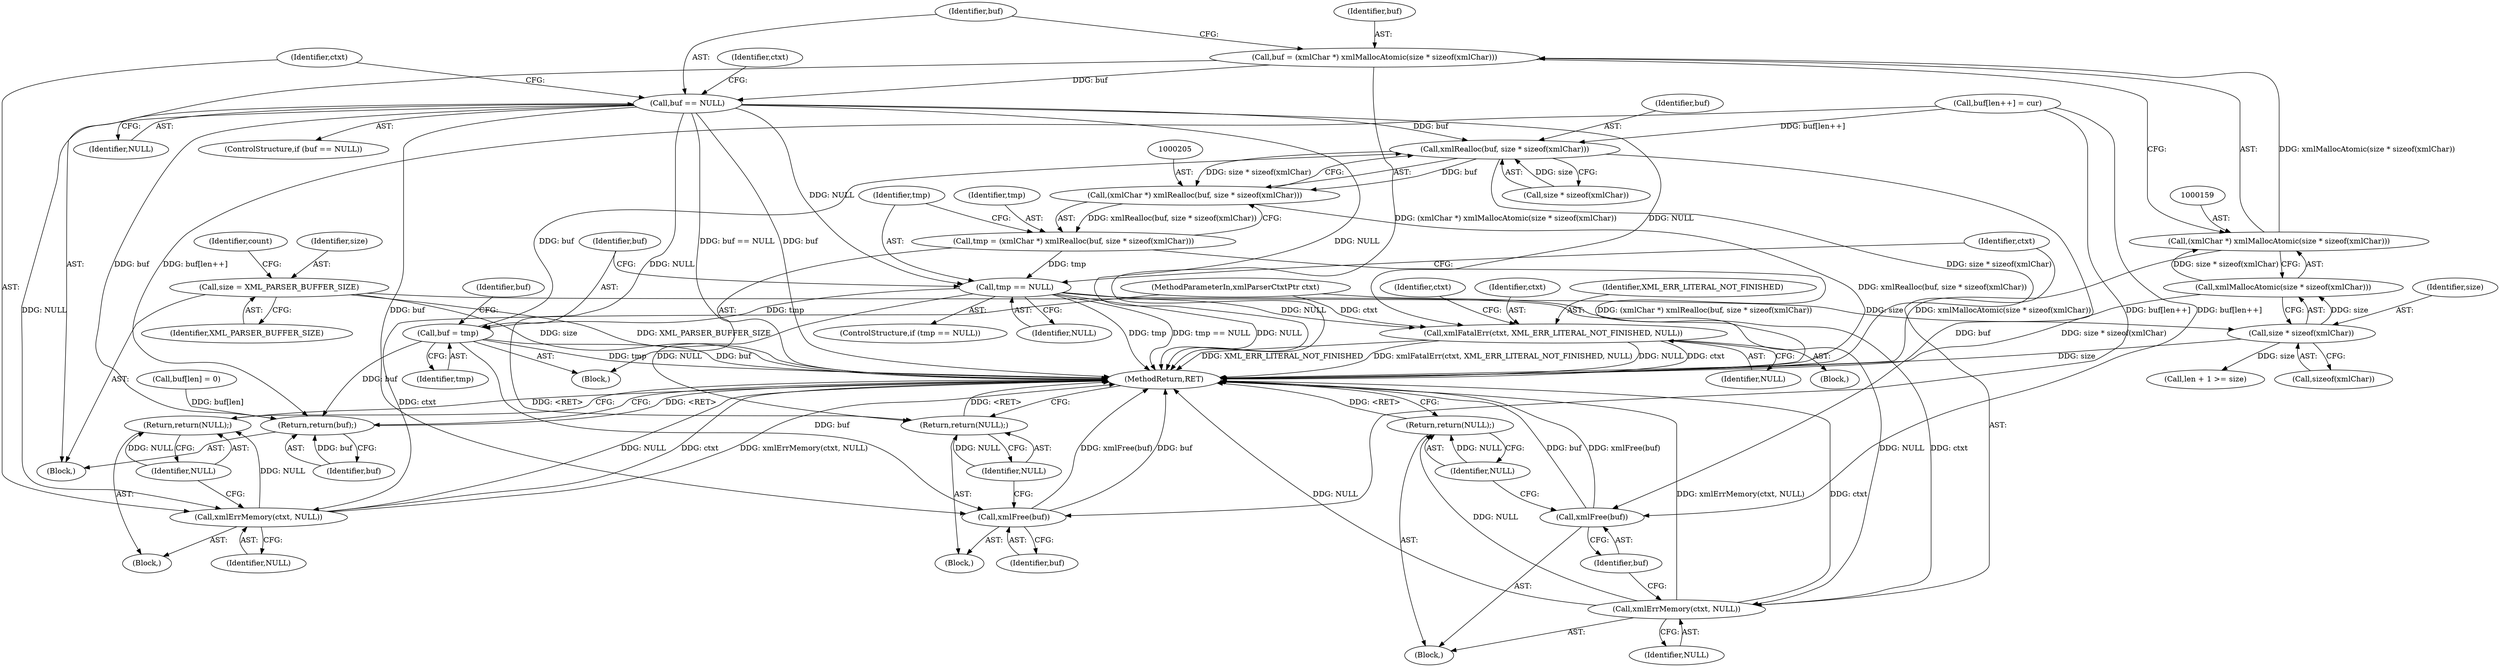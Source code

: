 digraph "0_Chrome_d0947db40187f4708c58e64cbd6013faf9eddeed_31@integer" {
"1000156" [label="(Call,buf = (xmlChar *) xmlMallocAtomic(size * sizeof(xmlChar)))"];
"1000158" [label="(Call,(xmlChar *) xmlMallocAtomic(size * sizeof(xmlChar)))"];
"1000160" [label="(Call,xmlMallocAtomic(size * sizeof(xmlChar)))"];
"1000161" [label="(Call,size * sizeof(xmlChar))"];
"1000113" [label="(Call,size = XML_PARSER_BUFFER_SIZE)"];
"1000166" [label="(Call,buf == NULL)"];
"1000170" [label="(Call,xmlErrMemory(ctxt, NULL))"];
"1000173" [label="(Return,return(NULL);)"];
"1000206" [label="(Call,xmlRealloc(buf, size * sizeof(xmlChar)))"];
"1000204" [label="(Call,(xmlChar *) xmlRealloc(buf, size * sizeof(xmlChar)))"];
"1000202" [label="(Call,tmp = (xmlChar *) xmlRealloc(buf, size * sizeof(xmlChar)))"];
"1000213" [label="(Call,tmp == NULL)"];
"1000217" [label="(Call,xmlErrMemory(ctxt, NULL))"];
"1000222" [label="(Return,return(NULL);)"];
"1000224" [label="(Call,buf = tmp)"];
"1000251" [label="(Call,xmlFree(buf))"];
"1000291" [label="(Return,return(buf);)"];
"1000253" [label="(Return,return(NULL);)"];
"1000279" [label="(Call,xmlFatalErr(ctxt, XML_ERR_LITERAL_NOT_FINISHED, NULL))"];
"1000220" [label="(Call,xmlFree(buf))"];
"1000278" [label="(Block,)"];
"1000292" [label="(Identifier,buf)"];
"1000279" [label="(Call,xmlFatalErr(ctxt, XML_ERR_LITERAL_NOT_FINISHED, NULL))"];
"1000166" [label="(Call,buf == NULL)"];
"1000197" [label="(Block,)"];
"1000250" [label="(Block,)"];
"1000224" [label="(Call,buf = tmp)"];
"1000220" [label="(Call,xmlFree(buf))"];
"1000221" [label="(Identifier,buf)"];
"1000281" [label="(Identifier,XML_ERR_LITERAL_NOT_FINISHED)"];
"1000177" [label="(Identifier,ctxt)"];
"1000212" [label="(ControlStructure,if (tmp == NULL))"];
"1000291" [label="(Return,return(buf);)"];
"1000167" [label="(Identifier,buf)"];
"1000223" [label="(Identifier,NULL)"];
"1000215" [label="(Identifier,NULL)"];
"1000222" [label="(Return,return(NULL);)"];
"1000252" [label="(Identifier,buf)"];
"1000157" [label="(Identifier,buf)"];
"1000206" [label="(Call,xmlRealloc(buf, size * sizeof(xmlChar)))"];
"1000225" [label="(Identifier,buf)"];
"1000213" [label="(Call,tmp == NULL)"];
"1000171" [label="(Identifier,ctxt)"];
"1000204" [label="(Call,(xmlChar *) xmlRealloc(buf, size * sizeof(xmlChar)))"];
"1000165" [label="(ControlStructure,if (buf == NULL))"];
"1000251" [label="(Call,xmlFree(buf))"];
"1000113" [label="(Call,size = XML_PARSER_BUFFER_SIZE)"];
"1000120" [label="(Identifier,count)"];
"1000161" [label="(Call,size * sizeof(xmlChar))"];
"1000156" [label="(Call,buf = (xmlChar *) xmlMallocAtomic(size * sizeof(xmlChar)))"];
"1000219" [label="(Identifier,NULL)"];
"1000160" [label="(Call,xmlMallocAtomic(size * sizeof(xmlChar)))"];
"1000169" [label="(Block,)"];
"1000203" [label="(Identifier,tmp)"];
"1000214" [label="(Identifier,tmp)"];
"1000216" [label="(Block,)"];
"1000217" [label="(Call,xmlErrMemory(ctxt, NULL))"];
"1000229" [label="(Identifier,buf)"];
"1000207" [label="(Identifier,buf)"];
"1000162" [label="(Identifier,size)"];
"1000293" [label="(MethodReturn,RET)"];
"1000168" [label="(Identifier,NULL)"];
"1000103" [label="(Block,)"];
"1000163" [label="(Call,sizeof(xmlChar))"];
"1000102" [label="(MethodParameterIn,xmlParserCtxtPtr ctxt)"];
"1000202" [label="(Call,tmp = (xmlChar *) xmlRealloc(buf, size * sizeof(xmlChar)))"];
"1000282" [label="(Identifier,NULL)"];
"1000269" [label="(Call,buf[len] = 0)"];
"1000253" [label="(Return,return(NULL);)"];
"1000115" [label="(Identifier,XML_PARSER_BUFFER_SIZE)"];
"1000226" [label="(Identifier,tmp)"];
"1000288" [label="(Identifier,ctxt)"];
"1000192" [label="(Call,len + 1 >= size)"];
"1000114" [label="(Identifier,size)"];
"1000170" [label="(Call,xmlErrMemory(ctxt, NULL))"];
"1000174" [label="(Identifier,NULL)"];
"1000280" [label="(Identifier,ctxt)"];
"1000173" [label="(Return,return(NULL);)"];
"1000218" [label="(Identifier,ctxt)"];
"1000158" [label="(Call,(xmlChar *) xmlMallocAtomic(size * sizeof(xmlChar)))"];
"1000172" [label="(Identifier,NULL)"];
"1000208" [label="(Call,size * sizeof(xmlChar))"];
"1000227" [label="(Call,buf[len++] = cur)"];
"1000254" [label="(Identifier,NULL)"];
"1000156" -> "1000103"  [label="AST: "];
"1000156" -> "1000158"  [label="CFG: "];
"1000157" -> "1000156"  [label="AST: "];
"1000158" -> "1000156"  [label="AST: "];
"1000167" -> "1000156"  [label="CFG: "];
"1000156" -> "1000293"  [label="DDG: (xmlChar *) xmlMallocAtomic(size * sizeof(xmlChar))"];
"1000158" -> "1000156"  [label="DDG: xmlMallocAtomic(size * sizeof(xmlChar))"];
"1000156" -> "1000166"  [label="DDG: buf"];
"1000158" -> "1000160"  [label="CFG: "];
"1000159" -> "1000158"  [label="AST: "];
"1000160" -> "1000158"  [label="AST: "];
"1000158" -> "1000293"  [label="DDG: xmlMallocAtomic(size * sizeof(xmlChar))"];
"1000160" -> "1000158"  [label="DDG: size * sizeof(xmlChar)"];
"1000160" -> "1000161"  [label="CFG: "];
"1000161" -> "1000160"  [label="AST: "];
"1000160" -> "1000293"  [label="DDG: size * sizeof(xmlChar)"];
"1000161" -> "1000160"  [label="DDG: size"];
"1000161" -> "1000163"  [label="CFG: "];
"1000162" -> "1000161"  [label="AST: "];
"1000163" -> "1000161"  [label="AST: "];
"1000161" -> "1000293"  [label="DDG: size"];
"1000113" -> "1000161"  [label="DDG: size"];
"1000161" -> "1000192"  [label="DDG: size"];
"1000113" -> "1000103"  [label="AST: "];
"1000113" -> "1000115"  [label="CFG: "];
"1000114" -> "1000113"  [label="AST: "];
"1000115" -> "1000113"  [label="AST: "];
"1000120" -> "1000113"  [label="CFG: "];
"1000113" -> "1000293"  [label="DDG: size"];
"1000113" -> "1000293"  [label="DDG: XML_PARSER_BUFFER_SIZE"];
"1000166" -> "1000165"  [label="AST: "];
"1000166" -> "1000168"  [label="CFG: "];
"1000167" -> "1000166"  [label="AST: "];
"1000168" -> "1000166"  [label="AST: "];
"1000171" -> "1000166"  [label="CFG: "];
"1000177" -> "1000166"  [label="CFG: "];
"1000166" -> "1000293"  [label="DDG: NULL"];
"1000166" -> "1000293"  [label="DDG: buf == NULL"];
"1000166" -> "1000293"  [label="DDG: buf"];
"1000166" -> "1000170"  [label="DDG: NULL"];
"1000166" -> "1000206"  [label="DDG: buf"];
"1000166" -> "1000213"  [label="DDG: NULL"];
"1000166" -> "1000251"  [label="DDG: buf"];
"1000166" -> "1000253"  [label="DDG: NULL"];
"1000166" -> "1000279"  [label="DDG: NULL"];
"1000166" -> "1000291"  [label="DDG: buf"];
"1000170" -> "1000169"  [label="AST: "];
"1000170" -> "1000172"  [label="CFG: "];
"1000171" -> "1000170"  [label="AST: "];
"1000172" -> "1000170"  [label="AST: "];
"1000174" -> "1000170"  [label="CFG: "];
"1000170" -> "1000293"  [label="DDG: NULL"];
"1000170" -> "1000293"  [label="DDG: ctxt"];
"1000170" -> "1000293"  [label="DDG: xmlErrMemory(ctxt, NULL)"];
"1000102" -> "1000170"  [label="DDG: ctxt"];
"1000170" -> "1000173"  [label="DDG: NULL"];
"1000173" -> "1000169"  [label="AST: "];
"1000173" -> "1000174"  [label="CFG: "];
"1000174" -> "1000173"  [label="AST: "];
"1000293" -> "1000173"  [label="CFG: "];
"1000173" -> "1000293"  [label="DDG: <RET>"];
"1000174" -> "1000173"  [label="DDG: NULL"];
"1000206" -> "1000204"  [label="AST: "];
"1000206" -> "1000208"  [label="CFG: "];
"1000207" -> "1000206"  [label="AST: "];
"1000208" -> "1000206"  [label="AST: "];
"1000204" -> "1000206"  [label="CFG: "];
"1000206" -> "1000293"  [label="DDG: size * sizeof(xmlChar)"];
"1000206" -> "1000204"  [label="DDG: buf"];
"1000206" -> "1000204"  [label="DDG: size * sizeof(xmlChar)"];
"1000224" -> "1000206"  [label="DDG: buf"];
"1000227" -> "1000206"  [label="DDG: buf[len++]"];
"1000208" -> "1000206"  [label="DDG: size"];
"1000206" -> "1000220"  [label="DDG: buf"];
"1000204" -> "1000202"  [label="AST: "];
"1000205" -> "1000204"  [label="AST: "];
"1000202" -> "1000204"  [label="CFG: "];
"1000204" -> "1000293"  [label="DDG: xmlRealloc(buf, size * sizeof(xmlChar))"];
"1000204" -> "1000202"  [label="DDG: xmlRealloc(buf, size * sizeof(xmlChar))"];
"1000202" -> "1000197"  [label="AST: "];
"1000203" -> "1000202"  [label="AST: "];
"1000214" -> "1000202"  [label="CFG: "];
"1000202" -> "1000293"  [label="DDG: (xmlChar *) xmlRealloc(buf, size * sizeof(xmlChar))"];
"1000202" -> "1000213"  [label="DDG: tmp"];
"1000213" -> "1000212"  [label="AST: "];
"1000213" -> "1000215"  [label="CFG: "];
"1000214" -> "1000213"  [label="AST: "];
"1000215" -> "1000213"  [label="AST: "];
"1000218" -> "1000213"  [label="CFG: "];
"1000225" -> "1000213"  [label="CFG: "];
"1000213" -> "1000293"  [label="DDG: tmp"];
"1000213" -> "1000293"  [label="DDG: tmp == NULL"];
"1000213" -> "1000293"  [label="DDG: NULL"];
"1000213" -> "1000217"  [label="DDG: NULL"];
"1000213" -> "1000224"  [label="DDG: tmp"];
"1000213" -> "1000253"  [label="DDG: NULL"];
"1000213" -> "1000279"  [label="DDG: NULL"];
"1000217" -> "1000216"  [label="AST: "];
"1000217" -> "1000219"  [label="CFG: "];
"1000218" -> "1000217"  [label="AST: "];
"1000219" -> "1000217"  [label="AST: "];
"1000221" -> "1000217"  [label="CFG: "];
"1000217" -> "1000293"  [label="DDG: NULL"];
"1000217" -> "1000293"  [label="DDG: xmlErrMemory(ctxt, NULL)"];
"1000217" -> "1000293"  [label="DDG: ctxt"];
"1000102" -> "1000217"  [label="DDG: ctxt"];
"1000217" -> "1000222"  [label="DDG: NULL"];
"1000222" -> "1000216"  [label="AST: "];
"1000222" -> "1000223"  [label="CFG: "];
"1000223" -> "1000222"  [label="AST: "];
"1000293" -> "1000222"  [label="CFG: "];
"1000222" -> "1000293"  [label="DDG: <RET>"];
"1000223" -> "1000222"  [label="DDG: NULL"];
"1000224" -> "1000197"  [label="AST: "];
"1000224" -> "1000226"  [label="CFG: "];
"1000225" -> "1000224"  [label="AST: "];
"1000226" -> "1000224"  [label="AST: "];
"1000229" -> "1000224"  [label="CFG: "];
"1000224" -> "1000293"  [label="DDG: buf"];
"1000224" -> "1000293"  [label="DDG: tmp"];
"1000224" -> "1000251"  [label="DDG: buf"];
"1000224" -> "1000291"  [label="DDG: buf"];
"1000251" -> "1000250"  [label="AST: "];
"1000251" -> "1000252"  [label="CFG: "];
"1000252" -> "1000251"  [label="AST: "];
"1000254" -> "1000251"  [label="CFG: "];
"1000251" -> "1000293"  [label="DDG: xmlFree(buf)"];
"1000251" -> "1000293"  [label="DDG: buf"];
"1000227" -> "1000251"  [label="DDG: buf[len++]"];
"1000291" -> "1000103"  [label="AST: "];
"1000291" -> "1000292"  [label="CFG: "];
"1000292" -> "1000291"  [label="AST: "];
"1000293" -> "1000291"  [label="CFG: "];
"1000291" -> "1000293"  [label="DDG: <RET>"];
"1000292" -> "1000291"  [label="DDG: buf"];
"1000227" -> "1000291"  [label="DDG: buf[len++]"];
"1000269" -> "1000291"  [label="DDG: buf[len]"];
"1000253" -> "1000250"  [label="AST: "];
"1000253" -> "1000254"  [label="CFG: "];
"1000254" -> "1000253"  [label="AST: "];
"1000293" -> "1000253"  [label="CFG: "];
"1000253" -> "1000293"  [label="DDG: <RET>"];
"1000254" -> "1000253"  [label="DDG: NULL"];
"1000279" -> "1000278"  [label="AST: "];
"1000279" -> "1000282"  [label="CFG: "];
"1000280" -> "1000279"  [label="AST: "];
"1000281" -> "1000279"  [label="AST: "];
"1000282" -> "1000279"  [label="AST: "];
"1000288" -> "1000279"  [label="CFG: "];
"1000279" -> "1000293"  [label="DDG: NULL"];
"1000279" -> "1000293"  [label="DDG: ctxt"];
"1000279" -> "1000293"  [label="DDG: XML_ERR_LITERAL_NOT_FINISHED"];
"1000279" -> "1000293"  [label="DDG: xmlFatalErr(ctxt, XML_ERR_LITERAL_NOT_FINISHED, NULL)"];
"1000102" -> "1000279"  [label="DDG: ctxt"];
"1000220" -> "1000216"  [label="AST: "];
"1000220" -> "1000221"  [label="CFG: "];
"1000221" -> "1000220"  [label="AST: "];
"1000223" -> "1000220"  [label="CFG: "];
"1000220" -> "1000293"  [label="DDG: buf"];
"1000220" -> "1000293"  [label="DDG: xmlFree(buf)"];
"1000227" -> "1000220"  [label="DDG: buf[len++]"];
}
